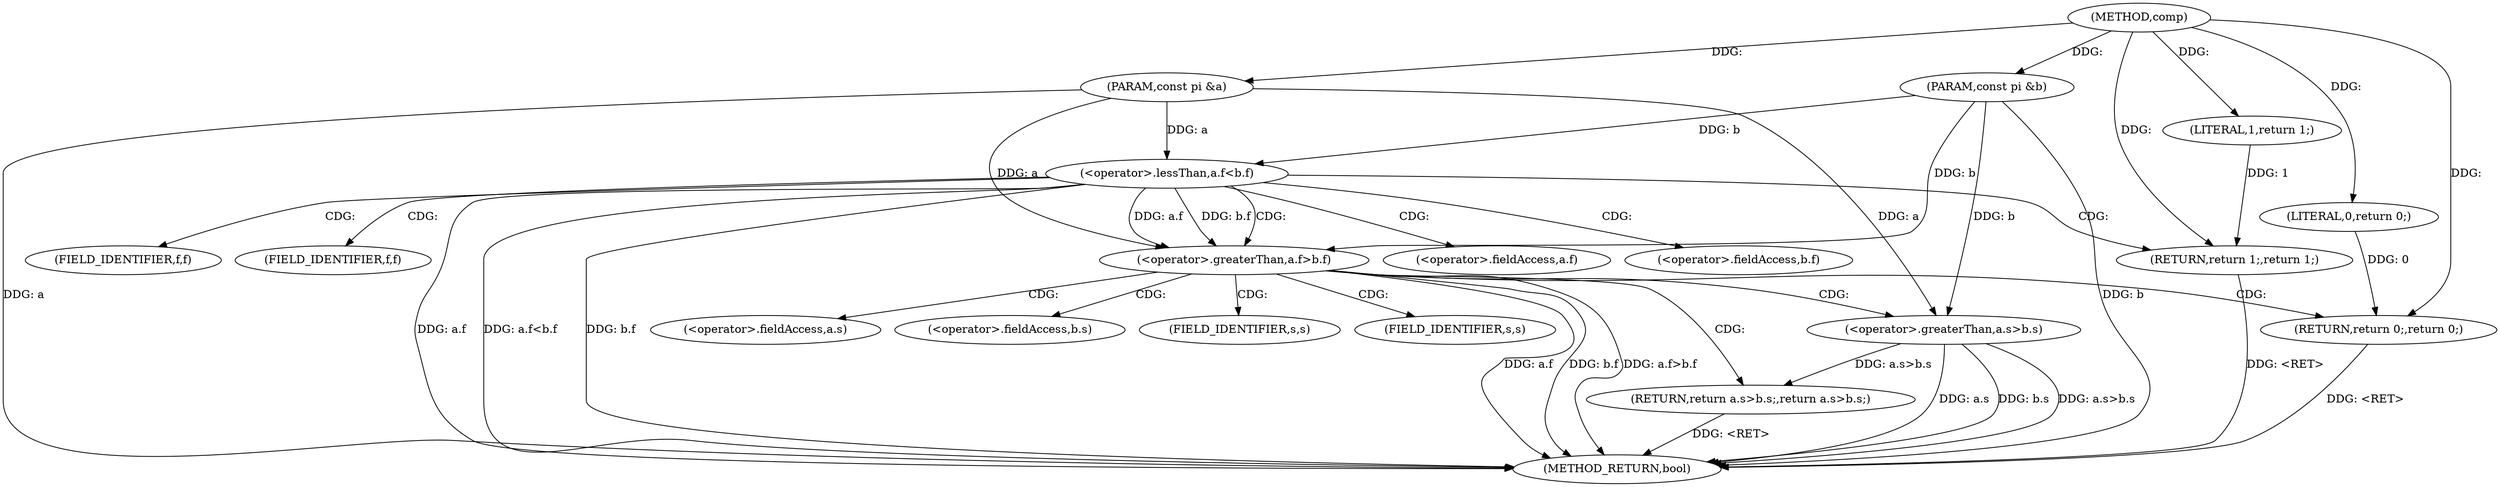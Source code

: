 digraph "comp" {  
"1000573" [label = "(METHOD,comp)" ]
"1000607" [label = "(METHOD_RETURN,bool)" ]
"1000574" [label = "(PARAM,const pi &a)" ]
"1000575" [label = "(PARAM,const pi &b)" ]
"1000578" [label = "(<operator>.lessThan,a.f<b.f)" ]
"1000585" [label = "(RETURN,return 1;,return 1;)" ]
"1000586" [label = "(LITERAL,1,return 1;)" ]
"1000589" [label = "(<operator>.greaterThan,a.f>b.f)" ]
"1000596" [label = "(RETURN,return 0;,return 0;)" ]
"1000597" [label = "(LITERAL,0,return 0;)" ]
"1000599" [label = "(RETURN,return a.s>b.s;,return a.s>b.s;)" ]
"1000600" [label = "(<operator>.greaterThan,a.s>b.s)" ]
"1000590" [label = "(<operator>.fieldAccess,a.f)" ]
"1000593" [label = "(<operator>.fieldAccess,b.f)" ]
"1000592" [label = "(FIELD_IDENTIFIER,f,f)" ]
"1000595" [label = "(FIELD_IDENTIFIER,f,f)" ]
"1000601" [label = "(<operator>.fieldAccess,a.s)" ]
"1000604" [label = "(<operator>.fieldAccess,b.s)" ]
"1000603" [label = "(FIELD_IDENTIFIER,s,s)" ]
"1000606" [label = "(FIELD_IDENTIFIER,s,s)" ]
  "1000599" -> "1000607"  [ label = "DDG: <RET>"] 
  "1000574" -> "1000607"  [ label = "DDG: a"] 
  "1000575" -> "1000607"  [ label = "DDG: b"] 
  "1000578" -> "1000607"  [ label = "DDG: a.f"] 
  "1000578" -> "1000607"  [ label = "DDG: b.f"] 
  "1000578" -> "1000607"  [ label = "DDG: a.f<b.f"] 
  "1000589" -> "1000607"  [ label = "DDG: a.f"] 
  "1000589" -> "1000607"  [ label = "DDG: b.f"] 
  "1000589" -> "1000607"  [ label = "DDG: a.f>b.f"] 
  "1000600" -> "1000607"  [ label = "DDG: a.s"] 
  "1000600" -> "1000607"  [ label = "DDG: b.s"] 
  "1000600" -> "1000607"  [ label = "DDG: a.s>b.s"] 
  "1000596" -> "1000607"  [ label = "DDG: <RET>"] 
  "1000585" -> "1000607"  [ label = "DDG: <RET>"] 
  "1000573" -> "1000574"  [ label = "DDG: "] 
  "1000573" -> "1000575"  [ label = "DDG: "] 
  "1000586" -> "1000585"  [ label = "DDG: 1"] 
  "1000573" -> "1000585"  [ label = "DDG: "] 
  "1000574" -> "1000578"  [ label = "DDG: a"] 
  "1000575" -> "1000578"  [ label = "DDG: b"] 
  "1000573" -> "1000586"  [ label = "DDG: "] 
  "1000597" -> "1000596"  [ label = "DDG: 0"] 
  "1000573" -> "1000596"  [ label = "DDG: "] 
  "1000578" -> "1000589"  [ label = "DDG: a.f"] 
  "1000574" -> "1000589"  [ label = "DDG: a"] 
  "1000578" -> "1000589"  [ label = "DDG: b.f"] 
  "1000575" -> "1000589"  [ label = "DDG: b"] 
  "1000573" -> "1000597"  [ label = "DDG: "] 
  "1000600" -> "1000599"  [ label = "DDG: a.s>b.s"] 
  "1000574" -> "1000600"  [ label = "DDG: a"] 
  "1000575" -> "1000600"  [ label = "DDG: b"] 
  "1000578" -> "1000593"  [ label = "CDG: "] 
  "1000578" -> "1000592"  [ label = "CDG: "] 
  "1000578" -> "1000595"  [ label = "CDG: "] 
  "1000578" -> "1000585"  [ label = "CDG: "] 
  "1000578" -> "1000589"  [ label = "CDG: "] 
  "1000578" -> "1000590"  [ label = "CDG: "] 
  "1000589" -> "1000600"  [ label = "CDG: "] 
  "1000589" -> "1000596"  [ label = "CDG: "] 
  "1000589" -> "1000604"  [ label = "CDG: "] 
  "1000589" -> "1000606"  [ label = "CDG: "] 
  "1000589" -> "1000599"  [ label = "CDG: "] 
  "1000589" -> "1000601"  [ label = "CDG: "] 
  "1000589" -> "1000603"  [ label = "CDG: "] 
}
